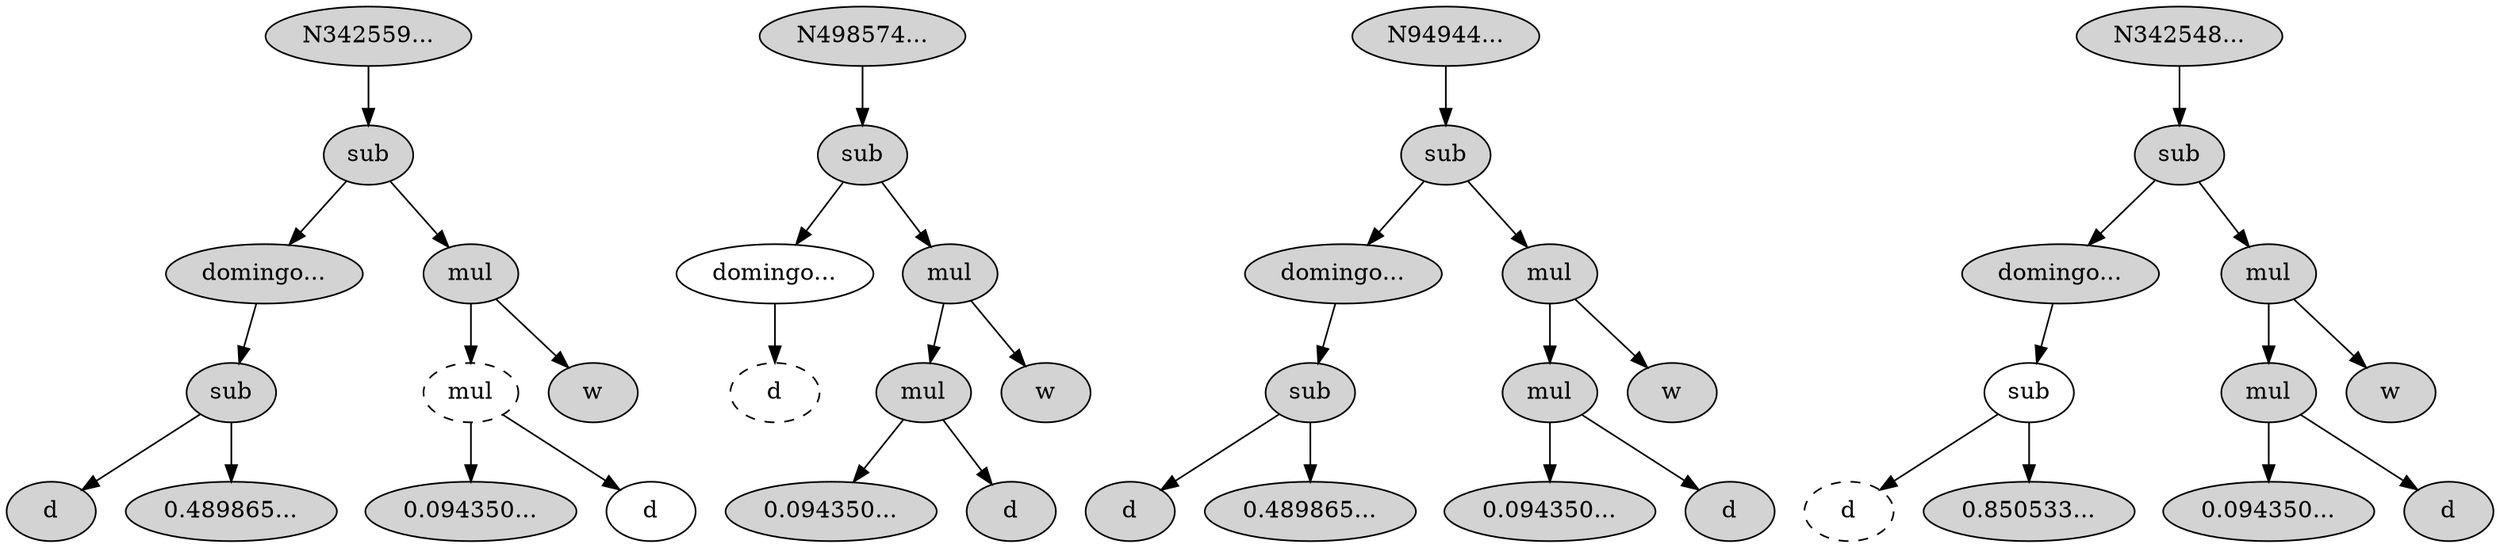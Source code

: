 digraph Population_6 {
N342559[ style="filled"  label="N342559..."];
N342559 -> N342560;
N342560[ style="filled"  label="sub"];
N342560 -> N342561;
N342561[ style="filled"  label="domingo..."];
N342561 -> N342562;
N342562[ style="filled"  label="sub"];
N342562 -> N342563;
N342563[ style="filled"  label="d"];
N342562 -> N342564;
N342564[ style="filled"  label="0.489865..."];
N342560 -> N342565;
N342565[ style="filled"  label="mul"];
N342565 -> N342566;
N342566[ style="dashed"  label="mul"];
N342566 -> N342567;
N342567[ style="filled"  label="0.094350..."];
N342566 -> N342552;
N342552[ style="solid"  label="d"];
N342565 -> N342569;
N342569[ style="filled"  label="w"];

N498574[ style="filled"  label="N498574..."];
N498574 -> N498575;
N498575[ style="filled"  label="sub"];
N498575 -> N498576;
N498576[ style="solid"  label="domingo..."];
N498576 -> N498590;
N498590[ style="dashed"  label="d"];
N498575 -> N498580;
N498580[ style="filled"  label="mul"];
N498580 -> N498581;
N498581[ style="filled"  label="mul"];
N498581 -> N498582;
N498582[ style="filled"  label="0.094350..."];
N498581 -> N498583;
N498583[ style="filled"  label="d"];
N498580 -> N498584;
N498584[ style="filled"  label="w"];

N94944[ style="filled"  label="N94944..."];
N94944 -> N94945;
N94945[ style="filled"  label="sub"];
N94945 -> N94946;
N94946[ style="filled"  label="domingo..."];
N94946 -> N94951;
N94951[ style="filled"  label="sub"];
N94951 -> N94956;
N94956[ style="filled"  label="d"];
N94951 -> N94961;
N94961[ style="filled"  label="0.489865..."];
N94945 -> N94962;
N94962[ style="filled"  label="mul"];
N94962 -> N94967;
N94967[ style="filled"  label="mul"];
N94967 -> N94972;
N94972[ style="filled"  label="0.094350..."];
N94967 -> N94977;
N94977[ style="filled"  label="d"];
N94962 -> N94982;
N94982[ style="filled"  label="w"];

N342548[ style="filled"  label="N342548..."];
N342548 -> N342549;
N342549[ style="filled"  label="sub"];
N342549 -> N342550;
N342550[ style="filled"  label="domingo..."];
N342550 -> N342551;
N342551[ style="solid"  label="sub"];
N342551 -> N342568;
N342568[ style="dashed"  label="d"];
N342551 -> N342553;
N342553[ style="filled"  label="0.850533..."];
N342549 -> N342554;
N342554[ style="filled"  label="mul"];
N342554 -> N342555;
N342555[ style="filled"  label="mul"];
N342555 -> N342556;
N342556[ style="filled"  label="0.094350..."];
N342555 -> N342557;
N342557[ style="filled"  label="d"];
N342554 -> N342558;
N342558[ style="filled"  label="w"];

}
